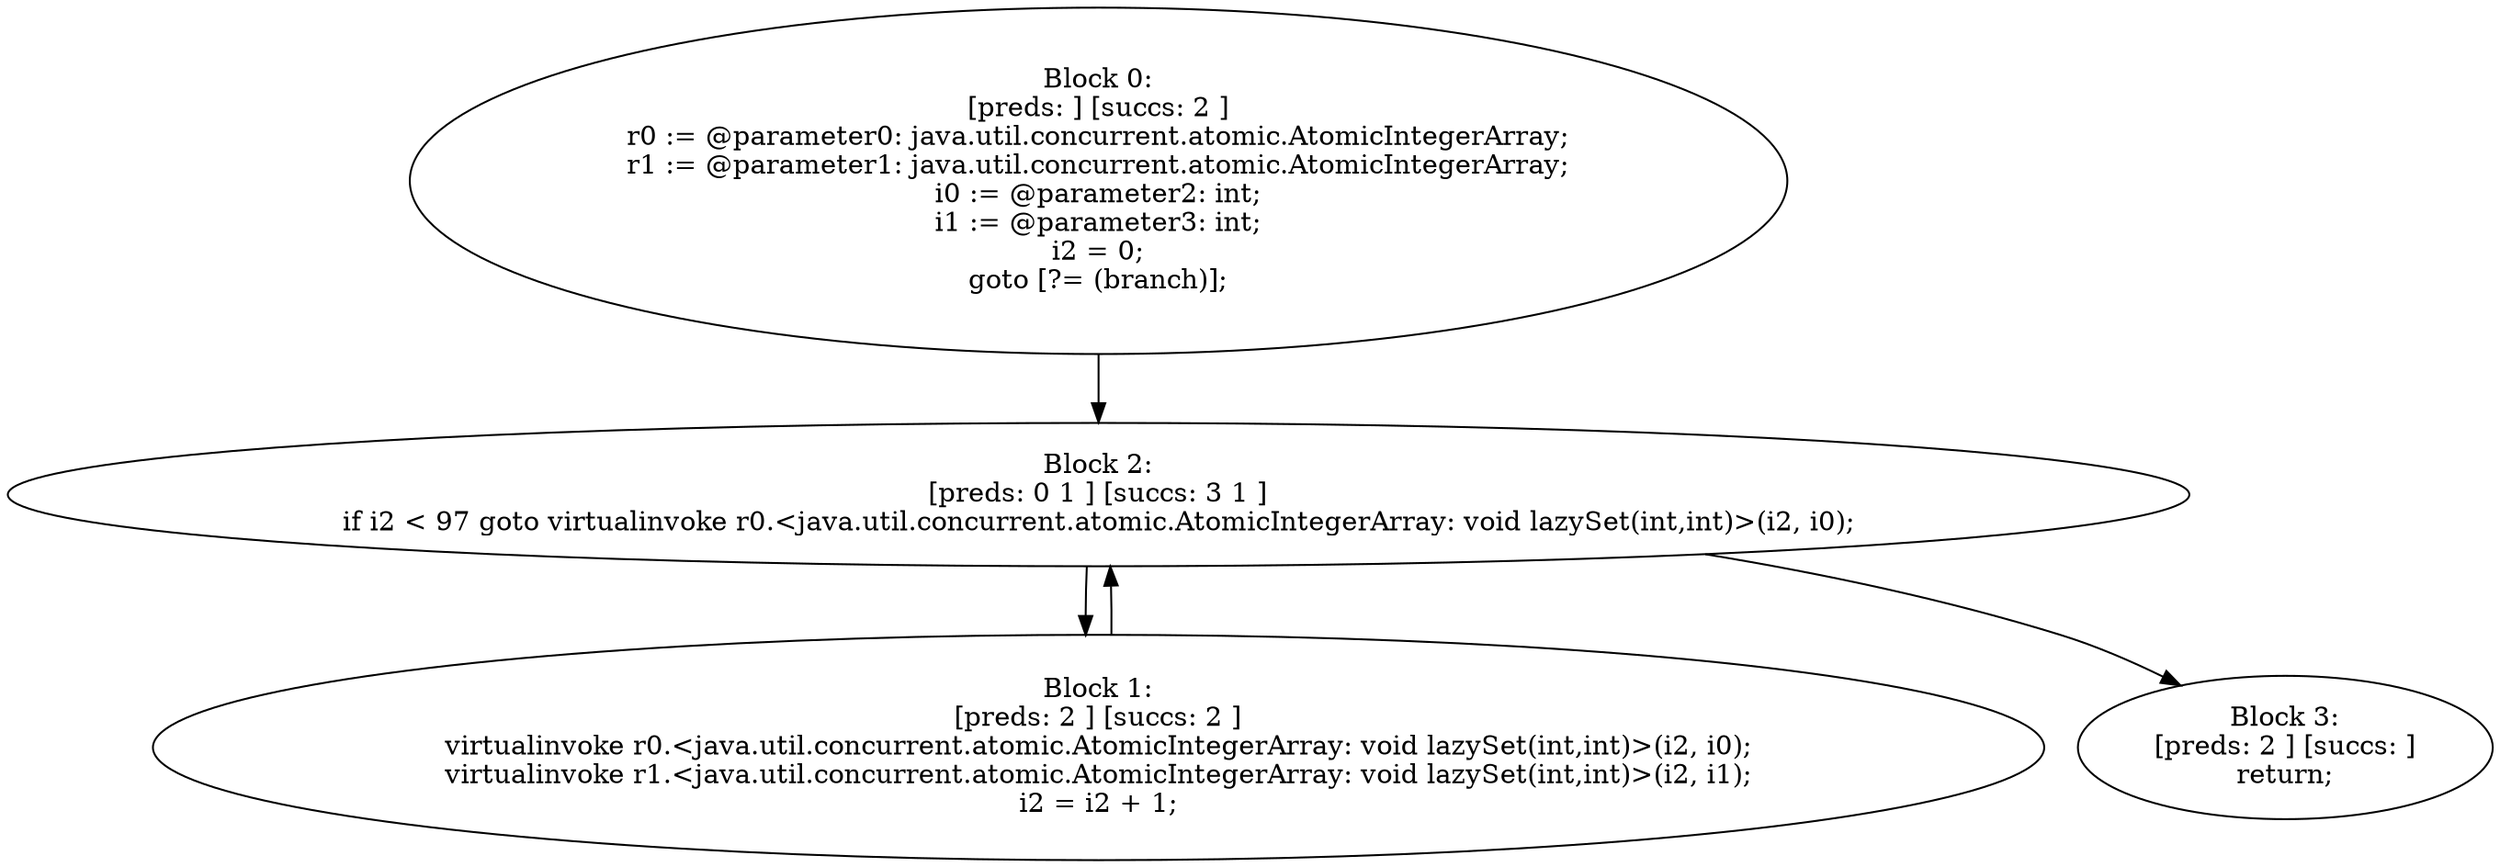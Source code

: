 digraph "unitGraph" {
    "Block 0:
[preds: ] [succs: 2 ]
r0 := @parameter0: java.util.concurrent.atomic.AtomicIntegerArray;
r1 := @parameter1: java.util.concurrent.atomic.AtomicIntegerArray;
i0 := @parameter2: int;
i1 := @parameter3: int;
i2 = 0;
goto [?= (branch)];
"
    "Block 1:
[preds: 2 ] [succs: 2 ]
virtualinvoke r0.<java.util.concurrent.atomic.AtomicIntegerArray: void lazySet(int,int)>(i2, i0);
virtualinvoke r1.<java.util.concurrent.atomic.AtomicIntegerArray: void lazySet(int,int)>(i2, i1);
i2 = i2 + 1;
"
    "Block 2:
[preds: 0 1 ] [succs: 3 1 ]
if i2 < 97 goto virtualinvoke r0.<java.util.concurrent.atomic.AtomicIntegerArray: void lazySet(int,int)>(i2, i0);
"
    "Block 3:
[preds: 2 ] [succs: ]
return;
"
    "Block 0:
[preds: ] [succs: 2 ]
r0 := @parameter0: java.util.concurrent.atomic.AtomicIntegerArray;
r1 := @parameter1: java.util.concurrent.atomic.AtomicIntegerArray;
i0 := @parameter2: int;
i1 := @parameter3: int;
i2 = 0;
goto [?= (branch)];
"->"Block 2:
[preds: 0 1 ] [succs: 3 1 ]
if i2 < 97 goto virtualinvoke r0.<java.util.concurrent.atomic.AtomicIntegerArray: void lazySet(int,int)>(i2, i0);
";
    "Block 1:
[preds: 2 ] [succs: 2 ]
virtualinvoke r0.<java.util.concurrent.atomic.AtomicIntegerArray: void lazySet(int,int)>(i2, i0);
virtualinvoke r1.<java.util.concurrent.atomic.AtomicIntegerArray: void lazySet(int,int)>(i2, i1);
i2 = i2 + 1;
"->"Block 2:
[preds: 0 1 ] [succs: 3 1 ]
if i2 < 97 goto virtualinvoke r0.<java.util.concurrent.atomic.AtomicIntegerArray: void lazySet(int,int)>(i2, i0);
";
    "Block 2:
[preds: 0 1 ] [succs: 3 1 ]
if i2 < 97 goto virtualinvoke r0.<java.util.concurrent.atomic.AtomicIntegerArray: void lazySet(int,int)>(i2, i0);
"->"Block 3:
[preds: 2 ] [succs: ]
return;
";
    "Block 2:
[preds: 0 1 ] [succs: 3 1 ]
if i2 < 97 goto virtualinvoke r0.<java.util.concurrent.atomic.AtomicIntegerArray: void lazySet(int,int)>(i2, i0);
"->"Block 1:
[preds: 2 ] [succs: 2 ]
virtualinvoke r0.<java.util.concurrent.atomic.AtomicIntegerArray: void lazySet(int,int)>(i2, i0);
virtualinvoke r1.<java.util.concurrent.atomic.AtomicIntegerArray: void lazySet(int,int)>(i2, i1);
i2 = i2 + 1;
";
}
